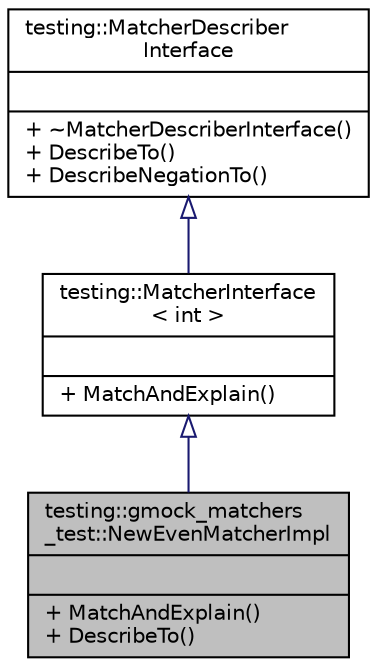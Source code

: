 digraph "testing::gmock_matchers_test::NewEvenMatcherImpl"
{
  edge [fontname="Helvetica",fontsize="10",labelfontname="Helvetica",labelfontsize="10"];
  node [fontname="Helvetica",fontsize="10",shape=record];
  Node0 [label="{testing::gmock_matchers\l_test::NewEvenMatcherImpl\n||+ MatchAndExplain()\l+ DescribeTo()\l}",height=0.2,width=0.4,color="black", fillcolor="grey75", style="filled", fontcolor="black"];
  Node1 -> Node0 [dir="back",color="midnightblue",fontsize="10",style="solid",arrowtail="onormal",fontname="Helvetica"];
  Node1 [label="{testing::MatcherInterface\l\< int \>\n||+ MatchAndExplain()\l}",height=0.2,width=0.4,color="black", fillcolor="white", style="filled",URL="$d3/d16/classtesting_1_1_matcher_interface.html"];
  Node2 -> Node1 [dir="back",color="midnightblue",fontsize="10",style="solid",arrowtail="onormal",fontname="Helvetica"];
  Node2 [label="{testing::MatcherDescriber\lInterface\n||+ ~MatcherDescriberInterface()\l+ DescribeTo()\l+ DescribeNegationTo()\l}",height=0.2,width=0.4,color="black", fillcolor="white", style="filled",URL="$de/d2a/classtesting_1_1_matcher_describer_interface.html"];
}
